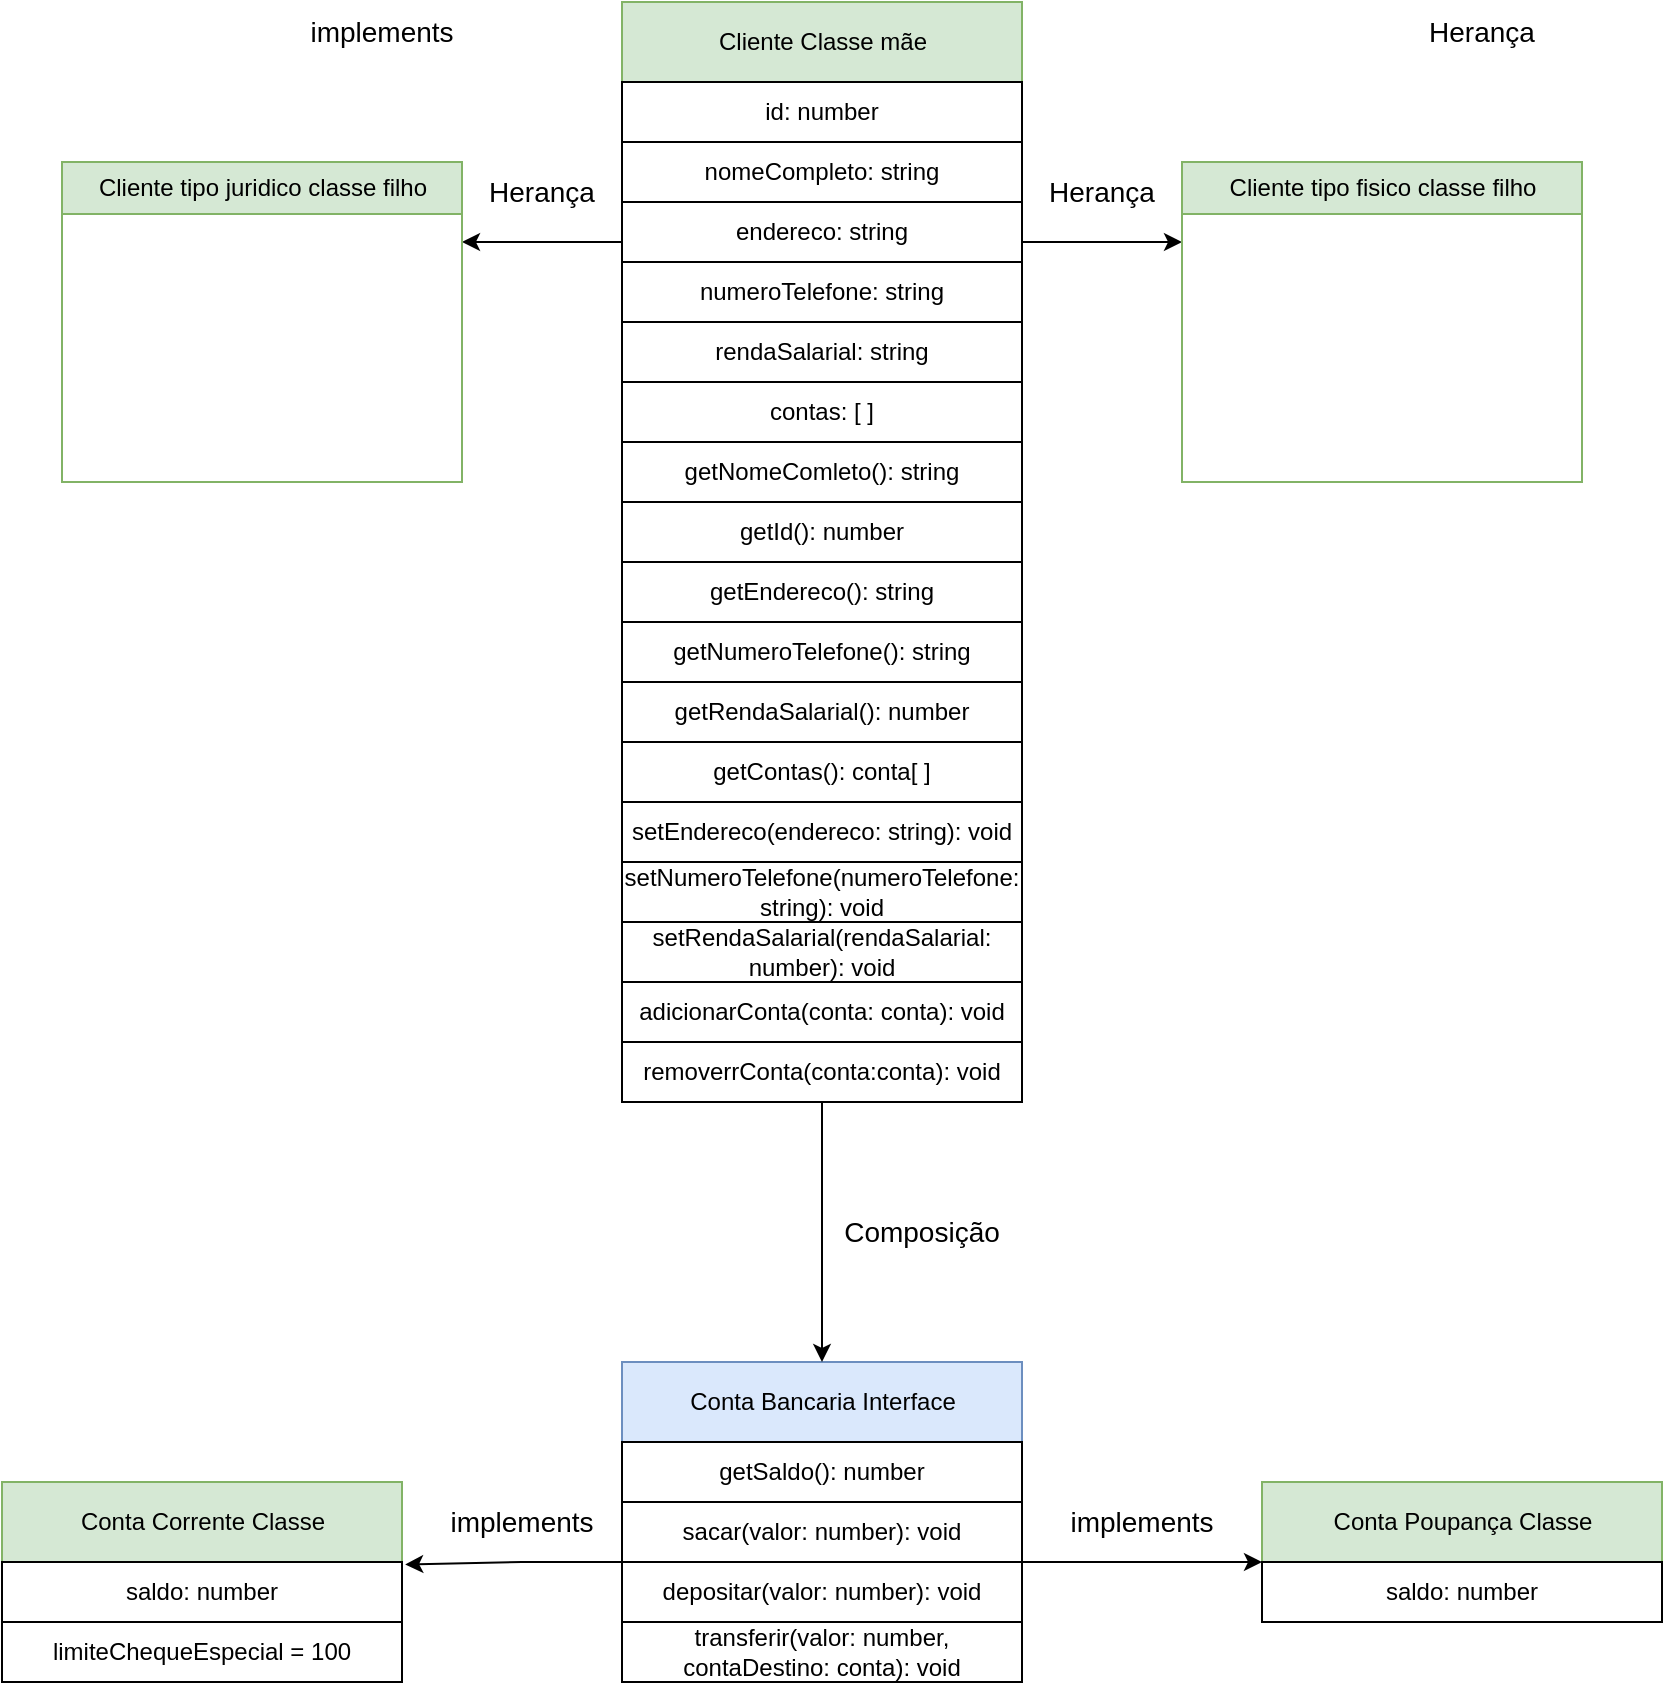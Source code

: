 <mxfile version="24.6.1" type="device">
  <diagram name="Page-1" id="pKrnEjCGrd04jN9sTsZ8">
    <mxGraphModel dx="1050" dy="522" grid="1" gridSize="10" guides="1" tooltips="1" connect="1" arrows="1" fold="1" page="1" pageScale="1" pageWidth="850" pageHeight="1100" math="0" shadow="0">
      <root>
        <mxCell id="0" />
        <mxCell id="1" parent="0" />
        <mxCell id="s_ZDjpKZWQEzo_qJ0VrK-18" value="" style="rounded=0;orthogonalLoop=1;jettySize=auto;html=1;entryX=1.008;entryY=0.412;entryDx=0;entryDy=0;entryPerimeter=0;exitX=0;exitY=0;exitDx=0;exitDy=0;" parent="1" target="s_ZDjpKZWQEzo_qJ0VrK-8" edge="1" source="RR2x5XE55BOeH9IEsG2C-39">
          <mxGeometry relative="1" as="geometry">
            <mxPoint x="320" y="600" as="sourcePoint" />
            <mxPoint x="240" y="600" as="targetPoint" />
            <Array as="points">
              <mxPoint x="270" y="820" />
            </Array>
          </mxGeometry>
        </mxCell>
        <mxCell id="s_ZDjpKZWQEzo_qJ0VrK-2" value="Conta Bancaria Interface" style="swimlane;fontStyle=0;childLayout=stackLayout;horizontal=1;startSize=40;fillColor=#dae8fc;horizontalStack=0;resizeParent=1;resizeParentMax=0;resizeLast=0;collapsible=1;marginBottom=0;html=1;strokeColor=#6c8ebf;" parent="1" vertex="1">
          <mxGeometry x="320" y="720" width="200" height="160" as="geometry">
            <mxRectangle x="350" y="190" width="60" height="30" as="alternateBounds" />
          </mxGeometry>
        </mxCell>
        <mxCell id="RR2x5XE55BOeH9IEsG2C-35" value="getSaldo(): number" style="whiteSpace=wrap;html=1;fontStyle=0;startSize=40;" vertex="1" parent="s_ZDjpKZWQEzo_qJ0VrK-2">
          <mxGeometry y="40" width="200" height="30" as="geometry" />
        </mxCell>
        <mxCell id="RR2x5XE55BOeH9IEsG2C-38" value="sacar(valor: number): void" style="whiteSpace=wrap;html=1;fontStyle=0;startSize=40;" vertex="1" parent="s_ZDjpKZWQEzo_qJ0VrK-2">
          <mxGeometry y="70" width="200" height="30" as="geometry" />
        </mxCell>
        <mxCell id="RR2x5XE55BOeH9IEsG2C-39" value="depositar(valor: number): void" style="whiteSpace=wrap;html=1;fontStyle=0;startSize=40;" vertex="1" parent="s_ZDjpKZWQEzo_qJ0VrK-2">
          <mxGeometry y="100" width="200" height="30" as="geometry" />
        </mxCell>
        <mxCell id="RR2x5XE55BOeH9IEsG2C-40" value="transferir(valor: number, contaDestino: conta): void" style="whiteSpace=wrap;html=1;fontStyle=0;startSize=40;" vertex="1" parent="s_ZDjpKZWQEzo_qJ0VrK-2">
          <mxGeometry y="130" width="200" height="30" as="geometry" />
        </mxCell>
        <mxCell id="s_ZDjpKZWQEzo_qJ0VrK-8" value="Conta Corrente Classe" style="swimlane;fontStyle=0;childLayout=stackLayout;horizontal=1;startSize=40;fillColor=#d5e8d4;horizontalStack=0;resizeParent=1;resizeParentMax=0;resizeLast=0;collapsible=1;marginBottom=0;html=1;strokeColor=#82b366;" parent="1" vertex="1">
          <mxGeometry x="10" y="780" width="200" height="100" as="geometry">
            <mxRectangle x="350" y="190" width="60" height="30" as="alternateBounds" />
          </mxGeometry>
        </mxCell>
        <mxCell id="RR2x5XE55BOeH9IEsG2C-43" value="saldo: number" style="whiteSpace=wrap;html=1;fontStyle=0;startSize=40;" vertex="1" parent="s_ZDjpKZWQEzo_qJ0VrK-8">
          <mxGeometry y="40" width="200" height="30" as="geometry" />
        </mxCell>
        <mxCell id="RR2x5XE55BOeH9IEsG2C-52" value="limiteChequeEspecial = 100" style="whiteSpace=wrap;html=1;fontStyle=0;startSize=40;" vertex="1" parent="s_ZDjpKZWQEzo_qJ0VrK-8">
          <mxGeometry y="70" width="200" height="30" as="geometry" />
        </mxCell>
        <mxCell id="s_ZDjpKZWQEzo_qJ0VrK-19" value="&lt;font style=&quot;font-size: 14px;&quot;&gt;implements&lt;/font&gt;" style="text;html=1;align=center;verticalAlign=middle;whiteSpace=wrap;rounded=0;strokeWidth=4;strokeColor=none;fillColor=none;glass=0;shadow=0;" parent="1" vertex="1">
          <mxGeometry x="240" y="785" width="60" height="30" as="geometry" />
        </mxCell>
        <mxCell id="s_ZDjpKZWQEzo_qJ0VrK-25" value="Conta Poupança Classe" style="swimlane;fontStyle=0;childLayout=stackLayout;horizontal=1;startSize=40;fillColor=#d5e8d4;horizontalStack=0;resizeParent=1;resizeParentMax=0;resizeLast=0;collapsible=1;marginBottom=0;html=1;strokeColor=#82b366;" parent="1" vertex="1">
          <mxGeometry x="640" y="780" width="200" height="70" as="geometry">
            <mxRectangle x="350" y="190" width="60" height="30" as="alternateBounds" />
          </mxGeometry>
        </mxCell>
        <mxCell id="RR2x5XE55BOeH9IEsG2C-55" value="saldo: number" style="whiteSpace=wrap;html=1;fontStyle=0;startSize=40;" vertex="1" parent="s_ZDjpKZWQEzo_qJ0VrK-25">
          <mxGeometry y="40" width="200" height="30" as="geometry" />
        </mxCell>
        <mxCell id="s_ZDjpKZWQEzo_qJ0VrK-36" style="edgeStyle=none;rounded=0;orthogonalLoop=1;jettySize=auto;html=1;entryX=0;entryY=0;entryDx=0;entryDy=0;exitX=1;exitY=0;exitDx=0;exitDy=0;" parent="1" source="RR2x5XE55BOeH9IEsG2C-39" target="RR2x5XE55BOeH9IEsG2C-55" edge="1">
          <mxGeometry relative="1" as="geometry">
            <mxPoint x="600" y="600" as="targetPoint" />
            <mxPoint x="520" y="600" as="sourcePoint" />
            <Array as="points" />
          </mxGeometry>
        </mxCell>
        <mxCell id="s_ZDjpKZWQEzo_qJ0VrK-37" value="&lt;font style=&quot;font-size: 14px;&quot;&gt;implements&lt;/font&gt;" style="text;html=1;align=center;verticalAlign=middle;whiteSpace=wrap;rounded=0;strokeWidth=4;strokeColor=none;fillColor=none;glass=0;shadow=0;" parent="1" vertex="1">
          <mxGeometry x="550" y="785" width="60" height="30" as="geometry" />
        </mxCell>
        <mxCell id="s_ZDjpKZWQEzo_qJ0VrK-50" value="&lt;span style=&quot;font-size: 14px;&quot;&gt;Composição&lt;/span&gt;" style="text;html=1;align=center;verticalAlign=middle;whiteSpace=wrap;rounded=0;strokeWidth=4;strokeColor=none;fillColor=none;glass=0;shadow=0;" parent="1" vertex="1">
          <mxGeometry x="425" y="640" width="90" height="30" as="geometry" />
        </mxCell>
        <mxCell id="s_ZDjpKZWQEzo_qJ0VrK-58" style="edgeStyle=none;rounded=0;orthogonalLoop=1;jettySize=auto;html=1;" parent="1" edge="1">
          <mxGeometry relative="1" as="geometry">
            <mxPoint x="600" y="160" as="targetPoint" />
            <Array as="points" />
            <mxPoint x="520" y="160" as="sourcePoint" />
          </mxGeometry>
        </mxCell>
        <mxCell id="s_ZDjpKZWQEzo_qJ0VrK-59" style="edgeStyle=none;rounded=0;orthogonalLoop=1;jettySize=auto;html=1;" parent="1" edge="1">
          <mxGeometry relative="1" as="geometry">
            <mxPoint x="240" y="160" as="targetPoint" />
            <Array as="points">
              <mxPoint x="280" y="160" />
            </Array>
            <mxPoint x="320" y="160" as="sourcePoint" />
          </mxGeometry>
        </mxCell>
        <mxCell id="RR2x5XE55BOeH9IEsG2C-3" style="edgeStyle=orthogonalEdgeStyle;rounded=0;orthogonalLoop=1;jettySize=auto;html=1;exitX=0.5;exitY=1;exitDx=0;exitDy=0;entryX=0.5;entryY=0;entryDx=0;entryDy=0;" edge="1" parent="1" source="s_ZDjpKZWQEzo_qJ0VrK-51" target="s_ZDjpKZWQEzo_qJ0VrK-2">
          <mxGeometry relative="1" as="geometry" />
        </mxCell>
        <mxCell id="s_ZDjpKZWQEzo_qJ0VrK-51" value="Cliente Classe mãe" style="swimlane;fontStyle=0;childLayout=stackLayout;horizontal=1;startSize=40;fillColor=#d5e8d4;horizontalStack=0;resizeParent=1;resizeParentMax=0;resizeLast=0;collapsible=1;marginBottom=0;html=1;strokeColor=#82b366;" parent="1" vertex="1">
          <mxGeometry x="320" y="40" width="200" height="550" as="geometry">
            <mxRectangle x="320" y="40" width="60" height="30" as="alternateBounds" />
          </mxGeometry>
        </mxCell>
        <mxCell id="RR2x5XE55BOeH9IEsG2C-14" value="id: number" style="whiteSpace=wrap;html=1;" vertex="1" parent="s_ZDjpKZWQEzo_qJ0VrK-51">
          <mxGeometry y="40" width="200" height="30" as="geometry" />
        </mxCell>
        <mxCell id="RR2x5XE55BOeH9IEsG2C-19" value="nomeCompleto: string" style="whiteSpace=wrap;html=1;" vertex="1" parent="s_ZDjpKZWQEzo_qJ0VrK-51">
          <mxGeometry y="70" width="200" height="30" as="geometry" />
        </mxCell>
        <mxCell id="RR2x5XE55BOeH9IEsG2C-21" value="endereco: string" style="whiteSpace=wrap;html=1;" vertex="1" parent="s_ZDjpKZWQEzo_qJ0VrK-51">
          <mxGeometry y="100" width="200" height="30" as="geometry" />
        </mxCell>
        <mxCell id="RR2x5XE55BOeH9IEsG2C-22" value="numeroTelefone: string" style="whiteSpace=wrap;html=1;" vertex="1" parent="s_ZDjpKZWQEzo_qJ0VrK-51">
          <mxGeometry y="130" width="200" height="30" as="geometry" />
        </mxCell>
        <mxCell id="RR2x5XE55BOeH9IEsG2C-23" value="rendaSalarial: string" style="whiteSpace=wrap;html=1;" vertex="1" parent="s_ZDjpKZWQEzo_qJ0VrK-51">
          <mxGeometry y="160" width="200" height="30" as="geometry" />
        </mxCell>
        <mxCell id="RR2x5XE55BOeH9IEsG2C-25" value="contas: [ ]" style="whiteSpace=wrap;html=1;" vertex="1" parent="s_ZDjpKZWQEzo_qJ0VrK-51">
          <mxGeometry y="190" width="200" height="30" as="geometry" />
        </mxCell>
        <mxCell id="RR2x5XE55BOeH9IEsG2C-58" value="getNomeComleto(): string" style="whiteSpace=wrap;html=1;" vertex="1" parent="s_ZDjpKZWQEzo_qJ0VrK-51">
          <mxGeometry y="220" width="200" height="30" as="geometry" />
        </mxCell>
        <mxCell id="RR2x5XE55BOeH9IEsG2C-59" value="getId(): number" style="whiteSpace=wrap;html=1;" vertex="1" parent="s_ZDjpKZWQEzo_qJ0VrK-51">
          <mxGeometry y="250" width="200" height="30" as="geometry" />
        </mxCell>
        <mxCell id="RR2x5XE55BOeH9IEsG2C-60" value="getEndereco(): string" style="whiteSpace=wrap;html=1;" vertex="1" parent="s_ZDjpKZWQEzo_qJ0VrK-51">
          <mxGeometry y="280" width="200" height="30" as="geometry" />
        </mxCell>
        <mxCell id="RR2x5XE55BOeH9IEsG2C-61" value="getNumeroTelefone(): string" style="whiteSpace=wrap;html=1;" vertex="1" parent="s_ZDjpKZWQEzo_qJ0VrK-51">
          <mxGeometry y="310" width="200" height="30" as="geometry" />
        </mxCell>
        <mxCell id="RR2x5XE55BOeH9IEsG2C-62" value="getRendaSalarial(): number" style="whiteSpace=wrap;html=1;" vertex="1" parent="s_ZDjpKZWQEzo_qJ0VrK-51">
          <mxGeometry y="340" width="200" height="30" as="geometry" />
        </mxCell>
        <mxCell id="RR2x5XE55BOeH9IEsG2C-63" value="getContas(): conta[ ]" style="whiteSpace=wrap;html=1;" vertex="1" parent="s_ZDjpKZWQEzo_qJ0VrK-51">
          <mxGeometry y="370" width="200" height="30" as="geometry" />
        </mxCell>
        <mxCell id="RR2x5XE55BOeH9IEsG2C-64" value="setEndereco(endereco: string): void" style="whiteSpace=wrap;html=1;" vertex="1" parent="s_ZDjpKZWQEzo_qJ0VrK-51">
          <mxGeometry y="400" width="200" height="30" as="geometry" />
        </mxCell>
        <mxCell id="RR2x5XE55BOeH9IEsG2C-65" value="setNumeroTelefone(numeroTelefone: string): void" style="whiteSpace=wrap;html=1;" vertex="1" parent="s_ZDjpKZWQEzo_qJ0VrK-51">
          <mxGeometry y="430" width="200" height="30" as="geometry" />
        </mxCell>
        <mxCell id="RR2x5XE55BOeH9IEsG2C-66" value="setRendaSalarial(rendaSalarial: number): void" style="whiteSpace=wrap;html=1;" vertex="1" parent="s_ZDjpKZWQEzo_qJ0VrK-51">
          <mxGeometry y="460" width="200" height="30" as="geometry" />
        </mxCell>
        <mxCell id="RR2x5XE55BOeH9IEsG2C-67" value="adicionarConta(conta: conta): void" style="whiteSpace=wrap;html=1;" vertex="1" parent="s_ZDjpKZWQEzo_qJ0VrK-51">
          <mxGeometry y="490" width="200" height="30" as="geometry" />
        </mxCell>
        <mxCell id="RR2x5XE55BOeH9IEsG2C-68" value="removerrConta(conta:conta): void" style="whiteSpace=wrap;html=1;" vertex="1" parent="s_ZDjpKZWQEzo_qJ0VrK-51">
          <mxGeometry y="520" width="200" height="30" as="geometry" />
        </mxCell>
        <mxCell id="s_ZDjpKZWQEzo_qJ0VrK-54" value="&lt;font style=&quot;font-size: 14px;&quot;&gt;implements&lt;/font&gt;" style="text;html=1;align=center;verticalAlign=middle;whiteSpace=wrap;rounded=0;strokeWidth=4;strokeColor=none;fillColor=none;glass=0;shadow=0;" parent="1" vertex="1">
          <mxGeometry x="170" y="40" width="60" height="30" as="geometry" />
        </mxCell>
        <mxCell id="s_ZDjpKZWQEzo_qJ0VrK-55" value="Cliente tipo juridico classe filho" style="swimlane;fontStyle=0;childLayout=stackLayout;horizontal=1;startSize=26;fillColor=#d5e8d4;horizontalStack=0;resizeParent=1;resizeParentMax=0;resizeLast=0;collapsible=1;marginBottom=0;html=1;strokeColor=#82b366;" parent="1" vertex="1">
          <mxGeometry x="40" y="120" width="200" height="160" as="geometry">
            <mxRectangle x="350" y="190" width="60" height="30" as="alternateBounds" />
          </mxGeometry>
        </mxCell>
        <mxCell id="s_ZDjpKZWQEzo_qJ0VrK-56" value="Cliente tipo fisico classe filho" style="swimlane;fontStyle=0;childLayout=stackLayout;horizontal=1;startSize=26;fillColor=#d5e8d4;horizontalStack=0;resizeParent=1;resizeParentMax=0;resizeLast=0;collapsible=1;marginBottom=0;html=1;strokeColor=#82b366;" parent="1" vertex="1">
          <mxGeometry x="600" y="120" width="200" height="160" as="geometry">
            <mxRectangle x="350" y="190" width="60" height="30" as="alternateBounds" />
          </mxGeometry>
        </mxCell>
        <mxCell id="s_ZDjpKZWQEzo_qJ0VrK-60" value="&lt;span style=&quot;font-size: 14px;&quot;&gt;Herança&lt;/span&gt;" style="text;html=1;align=center;verticalAlign=middle;whiteSpace=wrap;rounded=0;strokeWidth=4;strokeColor=none;fillColor=none;glass=0;shadow=0;" parent="1" vertex="1">
          <mxGeometry x="720" y="40" width="60" height="30" as="geometry" />
        </mxCell>
        <mxCell id="s_ZDjpKZWQEzo_qJ0VrK-61" value="&lt;span style=&quot;font-size: 14px;&quot;&gt;Herança&lt;/span&gt;" style="text;html=1;align=center;verticalAlign=middle;whiteSpace=wrap;rounded=0;strokeWidth=4;strokeColor=none;fillColor=none;glass=0;shadow=0;" parent="1" vertex="1">
          <mxGeometry x="530" y="120" width="60" height="30" as="geometry" />
        </mxCell>
        <mxCell id="RR2x5XE55BOeH9IEsG2C-24" value="&lt;span style=&quot;font-size: 14px;&quot;&gt;Herança&lt;/span&gt;" style="text;html=1;align=center;verticalAlign=middle;whiteSpace=wrap;rounded=0;strokeWidth=4;strokeColor=none;fillColor=none;glass=0;shadow=0;" vertex="1" parent="1">
          <mxGeometry x="250" y="120" width="60" height="30" as="geometry" />
        </mxCell>
      </root>
    </mxGraphModel>
  </diagram>
</mxfile>
